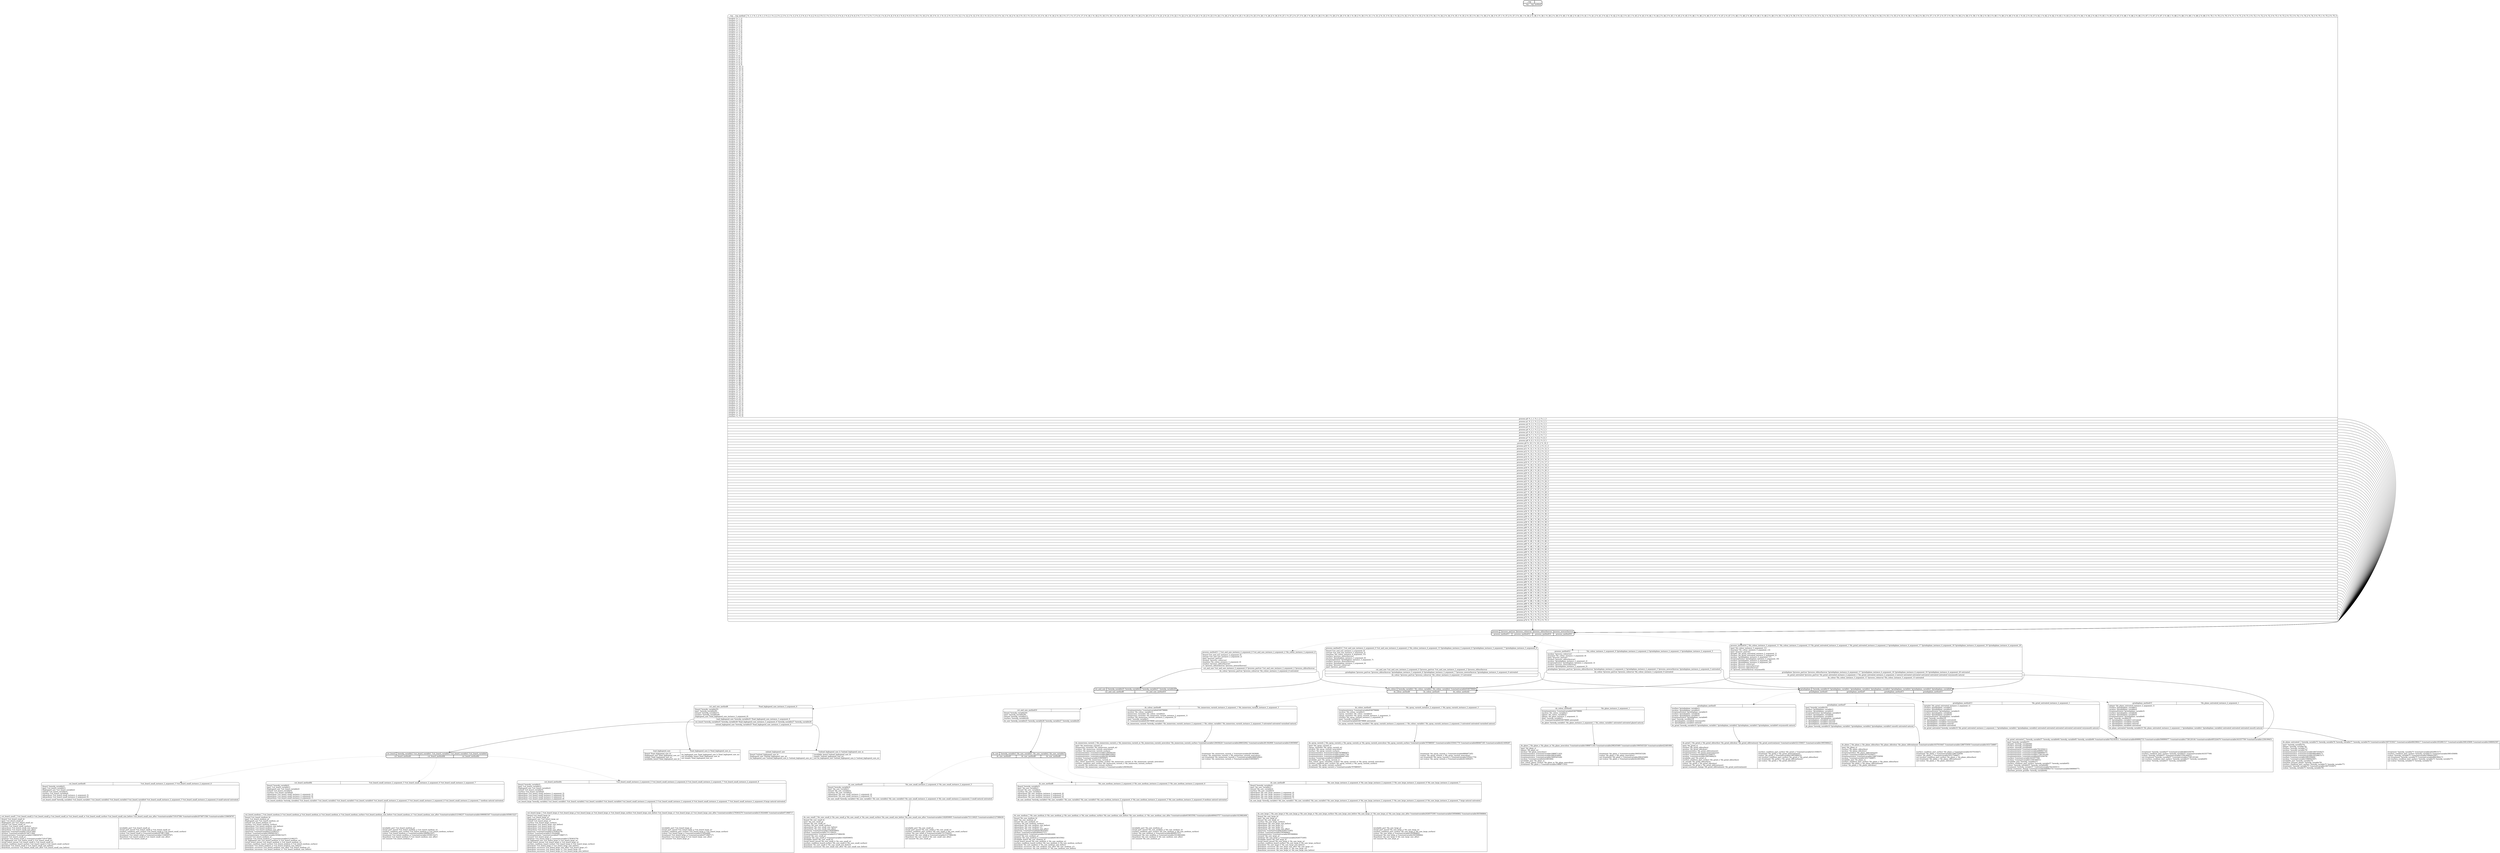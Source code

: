 // Generated by Hype
digraph "woodworking_legal_fewer_htn_groundings" {
  nodesep=1
  ranksep=1
  // Operators
  node [shape=record]
  "cut_board_large" [
    label="{{cut_board_large|?cut_board_large_b ?cut_board_large_p ?cut_board_large_m ?cut_board_large_w ?cut_board_large_surface ?cut_board_large_size_before ?cut_board_large_s1 ?cut_board_large_s2 ?cut_board_large_size_after ?constantvariable1278363279 ?constantvariable313024468 ?constantvariable971968717}|{(board ?cut_board_large_b)\l(part ?cut_board_large_p)\l(highspeed_saw ?cut_board_large_m)\l(awood ?cut_board_large_w)\l(surface ?cut_board_large_surface)\l(aboardsize ?cut_board_large_size_before)\l(aboardsize ?cut_board_large_s1)\l(aboardsize ?cut_board_large_s2)\l(aboardsize ?cut_board_large_size_after)\l(apartsize ?constantvariable1278363279)\l(acolour ?constantvariable313024468)\l(treatmentstatus ?constantvariable971968717)\l(unused ?cut_board_large_p)\l(goalsize ?cut_board_large_p ?constantvariable1278363279)\l(in_highspeed_saw ?cut_board_large_b ?cut_board_large_m)\l(wood_board_awood ?cut_board_large_b ?cut_board_large_w)\l(surface_condition_board_surface ?cut_board_large_b ?cut_board_large_surface)\l(boardsize ?cut_board_large_b ?cut_board_large_size_before)\l(boardsize_successor ?cut_board_large_size_after ?cut_board_large_s1)\l(boardsize_successor ?cut_board_large_s1 ?cut_board_large_s2)\l(boardsize_successor ?cut_board_large_s2 ?cut_board_large_size_before)\l|(available_part ?cut_board_large_p)\l(wood_part_awood ?cut_board_large_p ?cut_board_large_w)\l(surface_condition_part_surface ?cut_board_large_p ?cut_board_large_surface)\l(colour ?cut_board_large_p ?constantvariable313024468)\l(treatment ?cut_board_large_p ?constantvariable971968717)\l(boardsize ?cut_board_large_b ?cut_board_large_size_after)\lnot (unused ?cut_board_large_p)\l}}"
  ]
  "cut_board_medium" [
    label="{{cut_board_medium|?cut_board_medium_b ?cut_board_medium_p ?cut_board_medium_m ?cut_board_medium_w ?cut_board_medium_surface ?cut_board_medium_size_before ?cut_board_medium_s1 ?cut_board_medium_size_after ?constantvariable212106237 ?constantvariable1690083347 ?constantvariable1650815227}|{(board ?cut_board_medium_b)\l(part ?cut_board_medium_p)\l(highspeed_saw ?cut_board_medium_m)\l(awood ?cut_board_medium_w)\l(surface ?cut_board_medium_surface)\l(aboardsize ?cut_board_medium_size_before)\l(aboardsize ?cut_board_medium_s1)\l(aboardsize ?cut_board_medium_size_after)\l(apartsize ?constantvariable212106237)\l(acolour ?constantvariable1690083347)\l(treatmentstatus ?constantvariable1650815227)\l(unused ?cut_board_medium_p)\l(goalsize ?cut_board_medium_p ?constantvariable212106237)\l(in_highspeed_saw ?cut_board_medium_b ?cut_board_medium_m)\l(wood_board_awood ?cut_board_medium_b ?cut_board_medium_w)\l(surface_condition_board_surface ?cut_board_medium_b ?cut_board_medium_surface)\l(boardsize ?cut_board_medium_b ?cut_board_medium_size_before)\l(boardsize_successor ?cut_board_medium_size_after ?cut_board_medium_s1)\l(boardsize_successor ?cut_board_medium_s1 ?cut_board_medium_size_before)\l|(available_part ?cut_board_medium_p)\l(wood_part_awood ?cut_board_medium_p ?cut_board_medium_w)\l(surface_condition_part_surface ?cut_board_medium_p ?cut_board_medium_surface)\l(colour ?cut_board_medium_p ?constantvariable1690083347)\l(treatment ?cut_board_medium_p ?constantvariable1650815227)\l(boardsize ?cut_board_medium_b ?cut_board_medium_size_after)\lnot (unused ?cut_board_medium_p)\l}}"
  ]
  "cut_board_small" [
    label="{{cut_board_small|?cut_board_small_b ?cut_board_small_p ?cut_board_small_m ?cut_board_small_w ?cut_board_small_surface ?cut_board_small_size_before ?cut_board_small_size_after ?constantvariable719147384 ?constantvariable2074871584 ?constantvariable1336658767}|{(board ?cut_board_small_b)\l(part ?cut_board_small_p)\l(highspeed_saw ?cut_board_small_m)\l(awood ?cut_board_small_w)\l(surface ?cut_board_small_surface)\l(aboardsize ?cut_board_small_size_before)\l(aboardsize ?cut_board_small_size_after)\l(apartsize ?constantvariable719147384)\l(acolour ?constantvariable2074871584)\l(treatmentstatus ?constantvariable1336658767)\l(unused ?cut_board_small_p)\l(goalsize ?cut_board_small_p ?constantvariable719147384)\l(in_highspeed_saw ?cut_board_small_b ?cut_board_small_m)\l(wood_board_awood ?cut_board_small_b ?cut_board_small_w)\l(surface_condition_board_surface ?cut_board_small_b ?cut_board_small_surface)\l(boardsize ?cut_board_small_b ?cut_board_small_size_before)\l(boardsize_successor ?cut_board_small_size_after ?cut_board_small_size_before)\l|(available_part ?cut_board_small_p)\l(wood_part_awood ?cut_board_small_p ?cut_board_small_w)\l(surface_condition_part_surface ?cut_board_small_p ?cut_board_small_surface)\l(colour ?cut_board_small_p ?constantvariable2074871584)\l(treatment ?cut_board_small_p ?constantvariable1336658767)\l(boardsize ?cut_board_small_b ?cut_board_small_size_after)\lnot (unused ?cut_board_small_p)\l}}"
  ]
  "do_glaze" [
    label="{{do_glaze|?do_glaze_x ?do_glaze_m ?do_glaze_newcolour ?constantvariable1086871163 ?constantvariable298245469 ?constantvariable1900545328 ?constantvariable422481684}|{(part ?do_glaze_x)\l(glazer ?do_glaze_m)\l(acolour ?do_glaze_newcolour)\l(treatmentstatus ?constantvariable1086871163)\l(treatmentstatus ?constantvariable298245469)\l(treatmentstatus ?constantvariable1900545328)\l(acolour ?constantvariable422481684)\l(available_part ?do_glaze_x)\l(has_colour_glazer_acolour ?do_glaze_m ?do_glaze_newcolour)\l(treatment ?do_glaze_x ?constantvariable1086871163)\l|(treatment ?do_glaze_x ?constantvariable1900545328)\l(colour ?do_glaze_x ?do_glaze_newcolour)\lnot (treatment ?do_glaze_x ?constantvariable298245469)\lnot (colour ?do_glaze_x ?constantvariable422481684)\l}}"
  ]
  "do_grind" [
    label="{{do_grind|?do_grind_x ?do_grind_oldsurface ?do_grind_oldcolour ?do_grind_oldtreatment ?do_grind_newtreatment ?constantvariable521350637 ?constantvariable1995568423}|{(part ?do_grind_x)\l(surface ?do_grind_oldsurface)\l(acolour ?do_grind_oldcolour)\l(treatmentstatus ?do_grind_oldtreatment)\l(treatmentstatus ?do_grind_newtreatment)\l(surface ?constantvariable521350637)\l(acolour ?constantvariable1995568423)\l(available_part ?do_grind_x)\l(surface_condition_part_surface ?do_grind_x ?do_grind_oldsurface)\l(is_smooth ?do_grind_oldsurface)\l(colour ?do_grind_x ?do_grind_oldcolour)\l(treatment ?do_grind_x ?do_grind_oldtreatment)\l(grind_treatment_change ?do_grind_oldtreatment ?do_grind_newtreatment)\l|(surface_condition_part_surface ?do_grind_x ?constantvariable521350637)\l(treatment ?do_grind_x ?do_grind_newtreatment)\l(colour ?do_grind_x ?constantvariable1995568423)\lnot (surface_condition_part_surface ?do_grind_x ?do_grind_oldsurface)\lnot (treatment ?do_grind_x ?do_grind_oldtreatment)\lnot (colour ?do_grind_x ?do_grind_oldcolour)\l}}"
  ]
  "do_grind_untreated" [
    label="{{do_grind_untreated|?newobj_variable57 ?newobj_variable64 ?newobj_variable65 ?newobj_variable66 ?constantvariable702183411 ?constantvariable406992733 ?constantvariable506990077 ?constantvariable1738120144 ?constantvariable495324479 ?constantvariable343357709 ?constantvariable1258199451}|{(part ?newobj_variable57)\l(grinder ?newobj_variable64)\l(surface ?newobj_variable65)\l(acolour ?newobj_variable66)\l(treatmentstatus ?constantvariable702183411)\l(treatmentstatus ?constantvariable406992733)\l(treatmentstatus ?constantvariable506990077)\l(treatmentstatus ?constantvariable1738120144)\l(treatmentstatus ?constantvariable495324479)\l(surface ?constantvariable343357709)\l(acolour ?constantvariable1258199451)\l(available_part ?newobj_variable57)\l(surface_condition_part_surface ?newobj_variable57 ?newobj_variable65)\l(colour ?newobj_variable57 ?newobj_variable66)\l(treatment ?newobj_variable57 ?constantvariable702183411)\l(grind_treatment_change ?constantvariable406992733 ?constantvariable506990077)\l(machine_present_grinder ?newobj_variable64)\l|(treatment ?newobj_variable57 ?constantvariable495324479)\l(surface_condition_part_surface ?newobj_variable57 ?constantvariable343357709)\l(colour ?newobj_variable57 ?constantvariable1258199451)\lnot (treatment ?newobj_variable57 ?constantvariable1738120144)\lnot (surface_condition_part_surface ?newobj_variable57 ?newobj_variable65)\lnot (colour ?newobj_variable57 ?newobj_variable66)\l}}"
  ]
  "do_immersion_varnish" [
    label="{{do_immersion_varnish|?do_immersion_varnish_x ?do_immersion_varnish_m ?do_immersion_varnish_newcolour ?do_immersion_varnish_surface ?constantvariable129458220 ?constantvariable286632942 ?constantvariable281362908 ?constantvariable319059067}|{(part ?do_immersion_varnish_x)\l(immersion_varnisher ?do_immersion_varnish_m)\l(acolour ?do_immersion_varnish_newcolour)\l(surface ?do_immersion_varnish_surface)\l(treatmentstatus ?constantvariable129458220)\l(treatmentstatus ?constantvariable286632942)\l(treatmentstatus ?constantvariable281362908)\l(acolour ?constantvariable319059067)\l(available_part ?do_immersion_varnish_x)\l(has_colour_immersion_varnisher_acolour ?do_immersion_varnish_m ?do_immersion_varnish_newcolour)\l(surface_condition_part_surface ?do_immersion_varnish_x ?do_immersion_varnish_surface)\l(is_smooth ?do_immersion_varnish_surface)\l(treatment ?do_immersion_varnish_x ?constantvariable129458220)\l|(treatment ?do_immersion_varnish_x ?constantvariable281362908)\l(colour ?do_immersion_varnish_x ?do_immersion_varnish_newcolour)\lnot (treatment ?do_immersion_varnish_x ?constantvariable286632942)\lnot (colour ?do_immersion_varnish_x ?constantvariable319059067)\l}}"
  ]
  "do_plane" [
    label="{{do_plane|?do_plane_x ?do_plane_oldsurface ?do_plane_oldcolour ?do_plane_oldtreatment ?constantvariable1637010447 ?constantvariable1288755959 ?constantvariable1631726897}|{(part ?do_plane_x)\l(surface ?do_plane_oldsurface)\l(acolour ?do_plane_oldcolour)\l(treatmentstatus ?do_plane_oldtreatment)\l(surface ?constantvariable1637010447)\l(treatmentstatus ?constantvariable1288755959)\l(acolour ?constantvariable1631726897)\l(available_part ?do_plane_x)\l(surface_condition_part_surface ?do_plane_x ?do_plane_oldsurface)\l(treatment ?do_plane_x ?do_plane_oldtreatment)\l(colour ?do_plane_x ?do_plane_oldcolour)\l|(surface_condition_part_surface ?do_plane_x ?constantvariable1637010447)\l(treatment ?do_plane_x ?constantvariable1288755959)\l(colour ?do_plane_x ?constantvariable1631726897)\lnot (surface_condition_part_surface ?do_plane_x ?do_plane_oldsurface)\lnot (treatment ?do_plane_x ?do_plane_oldtreatment)\lnot (colour ?do_plane_x ?do_plane_oldcolour)\l}}"
  ]
  "do_plane_untreated" [
    label="{{do_plane_untreated|?newobj_variable75 ?newobj_variable76 ?newobj_variable77 ?newobj_variable79 ?constantvariable1607353027 ?constantvariable684396417 ?constantvariable1652981517 ?constantvariable308145609 ?constantvariable1068002587}|{(part ?newobj_variable75)\l(planer ?newobj_variable76)\l(surface ?newobj_variable77)\l(acolour ?newobj_variable79)\l(treatmentstatus ?constantvariable1607353027)\l(treatmentstatus ?constantvariable684396417)\l(treatmentstatus ?constantvariable1652981517)\l(surface ?constantvariable308145609)\l(acolour ?constantvariable1068002587)\l(available_part ?newobj_variable75)\l(machine_present_planer ?newobj_variable76)\l(surface_condition_part_surface ?newobj_variable75 ?newobj_variable77)\l(treatment ?newobj_variable75 ?constantvariable1607353027)\l(colour ?newobj_variable75 ?newobj_variable79)\l|(treatment ?newobj_variable75 ?constantvariable1652981517)\l(surface_condition_part_surface ?newobj_variable75 ?constantvariable308145609)\l(colour ?newobj_variable75 ?constantvariable1068002587)\lnot (treatment ?newobj_variable75 ?constantvariable684396417)\lnot (surface_condition_part_surface ?newobj_variable75 ?newobj_variable77)\lnot (colour ?newobj_variable75 ?newobj_variable79)\l}}"
  ]
  "do_saw_large" [
    label="{{do_saw_large|?do_saw_large_b ?do_saw_large_p ?do_saw_large_w ?do_saw_large_surface ?do_saw_large_size_before ?do_saw_large_s1 ?do_saw_large_s2 ?do_saw_large_size_after ?constantvariable2026575395 ?constantvariable539566862 ?constantvariable583566864}|{(board ?do_saw_large_b)\l(part ?do_saw_large_p)\l(awood ?do_saw_large_w)\l(surface ?do_saw_large_surface)\l(aboardsize ?do_saw_large_size_before)\l(aboardsize ?do_saw_large_s1)\l(aboardsize ?do_saw_large_s2)\l(aboardsize ?do_saw_large_size_after)\l(apartsize ?constantvariable2026575395)\l(acolour ?constantvariable539566862)\l(treatmentstatus ?constantvariable583566864)\l(unused ?do_saw_large_p)\l(goalsize ?do_saw_large_p ?constantvariable2026575395)\l(available_board ?do_saw_large_b)\l(wood_board_awood ?do_saw_large_b ?do_saw_large_w)\l(surface_condition_board_surface ?do_saw_large_b ?do_saw_large_surface)\l(boardsize ?do_saw_large_b ?do_saw_large_size_before)\l(boardsize_successor ?do_saw_large_size_after ?do_saw_large_s1)\l(boardsize_successor ?do_saw_large_s1 ?do_saw_large_s2)\l(boardsize_successor ?do_saw_large_s2 ?do_saw_large_size_before)\l|(available_part ?do_saw_large_p)\l(wood_part_awood ?do_saw_large_p ?do_saw_large_w)\l(surface_condition_part_surface ?do_saw_large_p ?do_saw_large_surface)\l(colour ?do_saw_large_p ?constantvariable539566862)\l(treatment ?do_saw_large_p ?constantvariable583566864)\l(boardsize ?do_saw_large_b ?do_saw_large_size_after)\lnot (unused ?do_saw_large_p)\l}}"
  ]
  "do_saw_medium" [
    label="{{do_saw_medium|?do_saw_medium_b ?do_saw_medium_p ?do_saw_medium_w ?do_saw_medium_surface ?do_saw_medium_size_before ?do_saw_medium_s1 ?do_saw_medium_size_after ?constantvariable633833592 ?constantvariable469443757 ?constantvariable1023882406}|{(board ?do_saw_medium_b)\l(part ?do_saw_medium_p)\l(awood ?do_saw_medium_w)\l(surface ?do_saw_medium_surface)\l(aboardsize ?do_saw_medium_size_before)\l(aboardsize ?do_saw_medium_s1)\l(aboardsize ?do_saw_medium_size_after)\l(apartsize ?constantvariable633833592)\l(acolour ?constantvariable469443757)\l(treatmentstatus ?constantvariable1023882406)\l(unused ?do_saw_medium_p)\l(goalsize ?do_saw_medium_p ?constantvariable633833592)\l(available_board ?do_saw_medium_b)\l(wood_board_awood ?do_saw_medium_b ?do_saw_medium_w)\l(surface_condition_board_surface ?do_saw_medium_b ?do_saw_medium_surface)\l(boardsize ?do_saw_medium_b ?do_saw_medium_size_before)\l(boardsize_successor ?do_saw_medium_size_after ?do_saw_medium_s1)\l(boardsize_successor ?do_saw_medium_s1 ?do_saw_medium_size_before)\l|(available_part ?do_saw_medium_p)\l(wood_part_awood ?do_saw_medium_p ?do_saw_medium_w)\l(surface_condition_part_surface ?do_saw_medium_p ?do_saw_medium_surface)\l(colour ?do_saw_medium_p ?constantvariable469443757)\l(treatment ?do_saw_medium_p ?constantvariable1023882406)\l(boardsize ?do_saw_medium_b ?do_saw_medium_size_after)\lnot (unused ?do_saw_medium_p)\l}}"
  ]
  "do_saw_small" [
    label="{{do_saw_small|?do_saw_small_b ?do_saw_small_p ?do_saw_small_w ?do_saw_small_surface ?do_saw_small_size_before ?do_saw_small_size_after ?constantvariable1182850905 ?constantvariable731116025 ?constantvariable2127388439}|{(board ?do_saw_small_b)\l(part ?do_saw_small_p)\l(awood ?do_saw_small_w)\l(surface ?do_saw_small_surface)\l(aboardsize ?do_saw_small_size_before)\l(aboardsize ?do_saw_small_size_after)\l(apartsize ?constantvariable1182850905)\l(acolour ?constantvariable731116025)\l(treatmentstatus ?constantvariable2127388439)\l(unused ?do_saw_small_p)\l(goalsize ?do_saw_small_p ?constantvariable1182850905)\l(available_board ?do_saw_small_b)\l(wood_board_awood ?do_saw_small_b ?do_saw_small_w)\l(surface_condition_board_surface ?do_saw_small_b ?do_saw_small_surface)\l(boardsize ?do_saw_small_b ?do_saw_small_size_before)\l(boardsize_successor ?do_saw_small_size_after ?do_saw_small_size_before)\l|(available_part ?do_saw_small_p)\l(wood_part_awood ?do_saw_small_p ?do_saw_small_w)\l(surface_condition_part_surface ?do_saw_small_p ?do_saw_small_surface)\l(colour ?do_saw_small_p ?constantvariable731116025)\l(treatment ?do_saw_small_p ?constantvariable2127388439)\l(boardsize ?do_saw_small_b ?do_saw_small_size_after)\lnot (unused ?do_saw_small_p)\l}}"
  ]
  "do_spray_varnish" [
    label="{{do_spray_varnish|?do_spray_varnish_x ?do_spray_varnish_m ?do_spray_varnish_newcolour ?do_spray_varnish_surface ?constantvariable797888567 ?constantvariable335041779 ?constantvariable688467185 ?constantvariable421409287}|{(part ?do_spray_varnish_x)\l(spray_varnisher ?do_spray_varnish_m)\l(acolour ?do_spray_varnish_newcolour)\l(surface ?do_spray_varnish_surface)\l(treatmentstatus ?constantvariable797888567)\l(treatmentstatus ?constantvariable335041779)\l(treatmentstatus ?constantvariable688467185)\l(acolour ?constantvariable421409287)\l(available_part ?do_spray_varnish_x)\l(has_colour_spray_varnisher_acolour ?do_spray_varnish_m ?do_spray_varnish_newcolour)\l(surface_condition_part_surface ?do_spray_varnish_x ?do_spray_varnish_surface)\l(is_smooth ?do_spray_varnish_surface)\l(treatment ?do_spray_varnish_x ?constantvariable797888567)\l|(treatment ?do_spray_varnish_x ?constantvariable688467185)\l(colour ?do_spray_varnish_x ?do_spray_varnish_newcolour)\lnot (treatment ?do_spray_varnish_x ?constantvariable335041779)\lnot (colour ?do_spray_varnish_x ?constantvariable421409287)\l}}"
  ]
  "load_highspeed_saw" [
    label="{{load_highspeed_saw|?load_highspeed_saw_b ?load_highspeed_saw_m}|{(board ?load_highspeed_saw_b)\l(highspeed_saw ?load_highspeed_saw_m)\l(empty ?load_highspeed_saw_m)\l(available_board ?load_highspeed_saw_b)\l|(in_highspeed_saw ?load_highspeed_saw_b ?load_highspeed_saw_m)\lnot (available_board ?load_highspeed_saw_b)\lnot (empty ?load_highspeed_saw_m)\l}}"
  ]
  "unload_highspeed_saw" [
    label="{{unload_highspeed_saw|?unload_highspeed_saw_b ?unload_highspeed_saw_m}|{(board ?unload_highspeed_saw_b)\l(highspeed_saw ?unload_highspeed_saw_m)\l(in_highspeed_saw ?unload_highspeed_saw_b ?unload_highspeed_saw_m)\l|(available_board ?unload_highspeed_saw_b)\l(empty ?unload_highspeed_saw_m)\lnot (in_highspeed_saw ?unload_highspeed_saw_b ?unload_highspeed_saw_m)\l}}"
  ]
  // Methods
  node [shape=Mrecord]
  "cut_and_saw" [
    style=bold
    label="{{cut_and_saw|?newobj_variable25 ?newobj_variable26 ?newobj_variable27 ?newobj_variable28}|{<n0>cut_and_saw_method6|<n1>cut_and_saw_method10}}"
  ]
  "label_cut_and_saw_method6" [
    label="{{cut_and_saw_method6|?load_highspeed_saw_instance_3_argument_6}|(board ?newobj_variable25)\l(part ?newobj_variable26)\l(awood ?newobj_variable27)\l(surface ?newobj_variable28)\l(highspeed_saw ?load_highspeed_saw_instance_3_argument_6)\l|<n0>load_highspeed_saw ?newobj_variable25 ?load_highspeed_saw_instance_3_argument_6|<n1>cut_board ?newobj_variable25 ?newobj_variable26 ?load_highspeed_saw_instance_3_argument_6 ?newobj_variable27 ?newobj_variable28|<n2>unload_highspeed_saw ?newobj_variable25 ?load_highspeed_saw_instance_3_argument_6}"
  ]
  "cut_and_saw":n0 -> "label_cut_and_saw_method6" [style=dotted]
  "label_cut_and_saw_method6":n0 -> "load_highspeed_saw"
  "label_cut_and_saw_method6":n1 -> "cut_board"
  "label_cut_and_saw_method6":n2 -> "unload_highspeed_saw"
  "label_cut_and_saw_method10" [
    label="{{cut_and_saw_method10|}|(board ?newobj_variable25)\l(part ?newobj_variable26)\l(awood ?newobj_variable27)\l(surface ?newobj_variable28)\l|<n0>do_saw ?newobj_variable25 ?newobj_variable26 ?newobj_variable27 ?newobj_variable28}"
  ]
  "cut_and_saw":n1 -> "label_cut_and_saw_method10" [style=dotted]
  "label_cut_and_saw_method10":n0 -> "do_saw"
  "cut_board" [
    style=bold
    label="{{cut_board|?newobj_variable2 ?cut_board_variable1 ?cut_board_variable2 ?cut_board_variable3 ?cut_board_variable4}|{<n0>cut_board_method4|<n1>cut_board_method4b|<n2>cut_board_method4c}}"
  ]
  "label_cut_board_method4" [
    label="{{cut_board_method4|?cut_board_small_instance_2_argument_5 ?cut_board_small_instance_2_argument_6}|(board ?newobj_variable2)\l(part ?cut_board_variable1)\l(highspeed_saw ?cut_board_variable2)\l(awood ?cut_board_variable3)\l(surface ?cut_board_variable4)\l(aboardsize ?cut_board_small_instance_2_argument_5)\l(aboardsize ?cut_board_small_instance_2_argument_6)\l|<n0>cut_board_small ?newobj_variable2 ?cut_board_variable1 ?cut_board_variable2 ?cut_board_variable3 ?cut_board_variable4 ?cut_board_small_instance_2_argument_5 ?cut_board_small_instance_2_argument_6 small natural untreated}"
  ]
  "cut_board":n0 -> "label_cut_board_method4" [style=dotted]
  "label_cut_board_method4":n0 -> "cut_board_small"
  "label_cut_board_method4b" [
    label="{{cut_board_method4b|?cut_board_small_instance_2_argument_5 ?cut_board_small_instance_2_argument_6 ?cut_board_small_instance_2_argument_7}|(board ?newobj_variable2)\l(part ?cut_board_variable1)\l(highspeed_saw ?cut_board_variable2)\l(awood ?cut_board_variable3)\l(surface ?cut_board_variable4)\l(aboardsize ?cut_board_small_instance_2_argument_5)\l(aboardsize ?cut_board_small_instance_2_argument_6)\l(aboardsize ?cut_board_small_instance_2_argument_7)\l|<n0>cut_board_medium ?newobj_variable2 ?cut_board_variable1 ?cut_board_variable2 ?cut_board_variable3 ?cut_board_variable4 ?cut_board_small_instance_2_argument_5 ?cut_board_small_instance_2_argument_6 ?cut_board_small_instance_2_argument_7 medium natural untreated}"
  ]
  "cut_board":n1 -> "label_cut_board_method4b" [style=dotted]
  "label_cut_board_method4b":n0 -> "cut_board_medium"
  "label_cut_board_method4c" [
    label="{{cut_board_method4c|?cut_board_small_instance_2_argument_5 ?cut_board_small_instance_2_argument_6 ?cut_board_small_instance_2_argument_7 ?cut_board_small_instance_2_argument_8}|(board ?newobj_variable2)\l(part ?cut_board_variable1)\l(highspeed_saw ?cut_board_variable2)\l(awood ?cut_board_variable3)\l(surface ?cut_board_variable4)\l(aboardsize ?cut_board_small_instance_2_argument_5)\l(aboardsize ?cut_board_small_instance_2_argument_6)\l(aboardsize ?cut_board_small_instance_2_argument_7)\l(aboardsize ?cut_board_small_instance_2_argument_8)\l|<n0>cut_board_large ?newobj_variable2 ?cut_board_variable1 ?cut_board_variable2 ?cut_board_variable3 ?cut_board_variable4 ?cut_board_small_instance_2_argument_5 ?cut_board_small_instance_2_argument_6 ?cut_board_small_instance_2_argument_7 ?cut_board_small_instance_2_argument_8 large natural untreated}"
  ]
  "cut_board":n2 -> "label_cut_board_method4c" [style=dotted]
  "label_cut_board_method4c":n0 -> "cut_board_large"
  "do_colour" [
    style=bold
    label="{{do_colour|?newobj_variable1 ?do_colour_variable1 ?do_colour_variable2 ?constantvariable634079668}|{<n0>do_colour_method0|<n1>do_colour_method1|<n2>do_colour_method2}}"
  ]
  "label_do_colour_method0" [
    label="{{do_colour_method0|?do_immersion_varnish_instance_2_argument_1 ?do_immersion_varnish_instance_2_argument_3}|(treatmentstatus ?constantvariable634079668)\l(acolour ?do_colour_variable1)\l(immersion_varnisher ?do_colour_variable2)\l(immersion_varnisher ?do_immersion_varnish_instance_2_argument_1)\l(surface ?do_immersion_varnish_instance_2_argument_3)\l(part ?newobj_variable1)\l(= ?constantvariable634079668 untreated)\l|<n0>do_immersion_varnish ?newobj_variable1 ?do_immersion_varnish_instance_2_argument_1 ?do_colour_variable1 ?do_immersion_varnish_instance_2_argument_3 untreated untreated varnished natural}"
  ]
  "do_colour":n0 -> "label_do_colour_method0" [style=dotted]
  "label_do_colour_method0":n0 -> "do_immersion_varnish"
  "label_do_colour_method1" [
    label="{{do_colour_method1|?do_spray_varnish_instance_2_argument_1 ?do_spray_varnish_instance_2_argument_3}|(treatmentstatus ?constantvariable634079668)\l(acolour ?do_colour_variable1)\l(spray_varnisher ?do_colour_variable2)\l(spray_varnisher ?do_spray_varnish_instance_2_argument_1)\l(surface ?do_spray_varnish_instance_2_argument_3)\l(part ?newobj_variable1)\l(= ?constantvariable634079668 untreated)\l|<n0>do_spray_varnish ?newobj_variable1 ?do_spray_varnish_instance_2_argument_1 ?do_colour_variable1 ?do_spray_varnish_instance_2_argument_3 untreated untreated varnished natural}"
  ]
  "do_colour":n1 -> "label_do_colour_method1" [style=dotted]
  "label_do_colour_method1":n0 -> "do_spray_varnish"
  "label_do_colour_method2" [
    label="{{do_colour_method2|?do_glaze_instance_2_argument_1}|(treatmentstatus ?constantvariable634079668)\l(acolour ?do_colour_variable1)\l(glazer ?do_colour_variable2)\l(glazer ?do_glaze_instance_2_argument_1)\l(part ?newobj_variable1)\l(= ?constantvariable634079668 untreated)\l|<n0>do_glaze ?newobj_variable1 ?do_glaze_instance_2_argument_1 ?do_colour_variable1 untreated untreated glazed natural}"
  ]
  "do_colour":n2 -> "label_do_colour_method2" [style=dotted]
  "label_do_colour_method2":n0 -> "do_glaze"
  "do_saw" [
    style=bold
    label="{{do_saw|?newobj_variable3 ?do_saw_variable1 ?do_saw_variable2 ?do_saw_variable3}|{<n0>do_saw_method5|<n1>do_saw_method8|<n2>do_saw_method9}}"
  ]
  "label_do_saw_method5" [
    label="{{do_saw_method5|?do_saw_small_instance_2_argument_4 ?do_saw_small_instance_2_argument_5}|(board ?newobj_variable3)\l(part ?do_saw_variable1)\l(awood ?do_saw_variable2)\l(surface ?do_saw_variable3)\l(aboardsize ?do_saw_small_instance_2_argument_4)\l(aboardsize ?do_saw_small_instance_2_argument_5)\l|<n0>do_saw_small ?newobj_variable3 ?do_saw_variable1 ?do_saw_variable2 ?do_saw_variable3 ?do_saw_small_instance_2_argument_4 ?do_saw_small_instance_2_argument_5 small natural untreated}"
  ]
  "do_saw":n0 -> "label_do_saw_method5" [style=dotted]
  "label_do_saw_method5":n0 -> "do_saw_small"
  "label_do_saw_method8" [
    label="{{do_saw_method8|?do_saw_medium_instance_2_argument_4 ?do_saw_medium_instance_2_argument_5 ?do_saw_medium_instance_2_argument_6}|(board ?newobj_variable3)\l(part ?do_saw_variable1)\l(awood ?do_saw_variable2)\l(surface ?do_saw_variable3)\l(aboardsize ?do_saw_medium_instance_2_argument_4)\l(aboardsize ?do_saw_medium_instance_2_argument_5)\l(aboardsize ?do_saw_medium_instance_2_argument_6)\l|<n0>do_saw_medium ?newobj_variable3 ?do_saw_variable1 ?do_saw_variable2 ?do_saw_variable3 ?do_saw_medium_instance_2_argument_4 ?do_saw_medium_instance_2_argument_5 ?do_saw_medium_instance_2_argument_6 medium natural untreated}"
  ]
  "do_saw":n1 -> "label_do_saw_method8" [style=dotted]
  "label_do_saw_method8":n0 -> "do_saw_medium"
  "label_do_saw_method9" [
    label="{{do_saw_method9|?do_saw_large_instance_2_argument_4 ?do_saw_large_instance_2_argument_5 ?do_saw_large_instance_2_argument_6 ?do_saw_large_instance_2_argument_7}|(board ?newobj_variable3)\l(part ?do_saw_variable1)\l(awood ?do_saw_variable2)\l(surface ?do_saw_variable3)\l(aboardsize ?do_saw_large_instance_2_argument_4)\l(aboardsize ?do_saw_large_instance_2_argument_5)\l(aboardsize ?do_saw_large_instance_2_argument_6)\l(aboardsize ?do_saw_large_instance_2_argument_7)\l|<n0>do_saw_large ?newobj_variable3 ?do_saw_variable1 ?do_saw_variable2 ?do_saw_variable3 ?do_saw_large_instance_2_argument_4 ?do_saw_large_instance_2_argument_5 ?do_saw_large_instance_2_argument_6 ?do_saw_large_instance_2_argument_7 large natural untreated}"
  ]
  "do_saw":n2 -> "label_do_saw_method9" [style=dotted]
  "label_do_saw_method9":n0 -> "do_saw_large"
  "grindnplane" [
    style=bold
    label="{{grindnplane|?newobj_variable10 ?grindnplane_variable1 ?grindnplane_variable2 ?grindnplane_variable3 ?grindnplane_variable4 ?grindnplane_variable5 ?grindnplane_variable6}|{<n0>grindnplane_method3|<n1>grindnplane_method7|<n2>grindnplane_method13|<n3>grindnplane_method15}}"
  ]
  "label_grindnplane_method3" [
    label="{{grindnplane_method3|}|(surface ?grindnplane_variable1)\l(acolour ?grindnplane_variable2)\l(treatmentstatus ?grindnplane_variable3)\l(surface ?grindnplane_variable4)\l(acolour ?grindnplane_variable5)\l(treatmentstatus ?grindnplane_variable6)\l(part ?newobj_variable10)\l(= ?grindnplane_variable4 verysmooth)\l(= ?grindnplane_variable5 natural)\l|<n0>do_grind ?newobj_variable10 ?grindnplane_variable1 ?grindnplane_variable2 ?grindnplane_variable3 ?grindnplane_variable6 verysmooth natural}"
  ]
  "grindnplane":n0 -> "label_grindnplane_method3" [style=dotted]
  "label_grindnplane_method3":n0 -> "do_grind"
  "label_grindnplane_method7" [
    label="{{grindnplane_method7|}|(part ?newobj_variable10)\l(surface ?grindnplane_variable1)\l(acolour ?grindnplane_variable2)\l(treatmentstatus ?grindnplane_variable3)\l(surface ?grindnplane_variable4)\l(acolour ?grindnplane_variable5)\l(treatmentstatus ?grindnplane_variable6)\l(= ?grindnplane_variable4 smooth)\l(= ?grindnplane_variable5 natural)\l(= ?grindnplane_variable6 untreated)\l|<n0>do_plane ?newobj_variable10 ?grindnplane_variable1 ?grindnplane_variable2 ?grindnplane_variable3 smooth untreated natural}"
  ]
  "grindnplane":n1 -> "label_grindnplane_method7" [style=dotted]
  "label_grindnplane_method7":n0 -> "do_plane"
  "label_grindnplane_method13" [
    label="{{grindnplane_method13|?do_grind_untreated_instance_2_argument_1}|(grinder ?do_grind_untreated_instance_2_argument_1)\l(surface ?grindnplane_variable1)\l(acolour ?grindnplane_variable2)\l(treatmentstatus ?grindnplane_variable3)\l(surface ?grindnplane_variable4)\l(acolour ?grindnplane_variable5)\l(treatmentstatus ?grindnplane_variable6)\l(part ?newobj_variable10)\l(= ?grindnplane_variable3 untreated)\l(= ?grindnplane_variable4 verysmooth)\l(= ?grindnplane_variable5 natural)\l(= ?grindnplane_variable6 untreated)\l|<n0>do_grind_untreated ?newobj_variable10 ?do_grind_untreated_instance_2_argument_1 ?grindnplane_variable1 ?grindnplane_variable2 untreated untreated untreated untreated untreated verysmooth natural}"
  ]
  "grindnplane":n2 -> "label_grindnplane_method13" [style=dotted]
  "label_grindnplane_method13":n0 -> "do_grind_untreated"
  "label_grindnplane_method15" [
    label="{{grindnplane_method15|?do_plane_untreated_instance_2_argument_1}|(planer ?do_plane_untreated_instance_2_argument_1)\l(surface ?grindnplane_variable1)\l(acolour ?grindnplane_variable2)\l(treatmentstatus ?grindnplane_variable3)\l(surface ?grindnplane_variable4)\l(acolour ?grindnplane_variable5)\l(treatmentstatus ?grindnplane_variable6)\l(part ?newobj_variable10)\l(= ?grindnplane_variable3 untreated)\l(= ?grindnplane_variable4 smooth)\l(= ?grindnplane_variable5 natural)\l(= ?grindnplane_variable6 untreated)\l|<n0>do_plane_untreated ?newobj_variable10 ?do_plane_untreated_instance_2_argument_1 ?grindnplane_variable1 ?grindnplane_variable2 untreated untreated untreated smooth natural}"
  ]
  "grindnplane":n3 -> "label_grindnplane_method15" [style=dotted]
  "label_grindnplane_method15":n0 -> "do_plane_untreated"
  "process" [
    style=bold
    label="{{process|?process_partvar ?process_colourvar ?process_oldsurfacevar ?process_newsurfacevar}|{<n0>process_method11|<n1>process_method12|<n2>process_method14|<n3>process_method16}}"
  ]
  "label_process_method11" [
    label="{{process_method11|?cut_and_saw_instance_2_argument_0 ?cut_and_saw_instance_2_argument_2 ?do_colour_instance_3_argument_6}|(board ?cut_and_saw_instance_2_argument_0)\l(awood ?cut_and_saw_instance_2_argument_2)\l(part ?process_partvar)\l(acolour ?process_colourvar)\l(machine ?do_colour_instance_3_argument_6)\l(surface ?process_oldsurfacevar)\l(= ?process_oldsurfacevar ?process_newsurfacevar)\l|<n0>cut_and_saw ?cut_and_saw_instance_2_argument_0 ?process_partvar ?cut_and_saw_instance_2_argument_2 ?process_oldsurfacevar|<n1>do_colour ?process_partvar ?process_colourvar ?do_colour_instance_3_argument_6 untreated}"
  ]
  "process":n0 -> "label_process_method11" [style=dotted]
  "label_process_method11":n0 -> "cut_and_saw"
  "label_process_method11":n1 -> "do_colour"
  "label_process_method12" [
    label="{{process_method12|?do_colour_instance_3_argument_9 ?grindnplane_instance_2_argument_2 ?grindnplane_instance_2_argument_3 ?grindnplane_instance_2_argument_5}|(acolour ?process_colourvar)\l(machine ?do_colour_instance_3_argument_9)\l(part ?process_partvar)\l(surface ?process_oldsurfacevar)\l(acolour ?grindnplane_instance_2_argument_2)\l(treatmentstatus ?grindnplane_instance_2_argument_3)\l(surface ?process_newsurfacevar)\l(acolour ?grindnplane_instance_2_argument_5)\l|<n0>grindnplane ?process_partvar ?process_oldsurfacevar ?grindnplane_instance_2_argument_2 ?grindnplane_instance_2_argument_3 ?process_newsurfacevar ?grindnplane_instance_2_argument_5 untreated|<n1>do_colour ?process_partvar ?process_colourvar ?do_colour_instance_3_argument_9 untreated}"
  ]
  "process":n1 -> "label_process_method12" [style=dotted]
  "label_process_method12":n0 -> "grindnplane"
  "label_process_method12":n1 -> "do_colour"
  "label_process_method14" [
    label="{{process_method14|?cut_and_saw_instance_2_argument_0 ?cut_and_saw_instance_2_argument_2 ?do_colour_instance_4_argument_13 ?grindnplane_instance_3_argument_6 ?grindnplane_instance_3_argument_7 ?grindnplane_instance_3_argument_9}|(board ?cut_and_saw_instance_2_argument_0)\l(awood ?cut_and_saw_instance_2_argument_2)\l(machine ?do_colour_instance_4_argument_13)\l(surface ?process_oldsurfacevar)\l(acolour ?grindnplane_instance_3_argument_6)\l(treatmentstatus ?grindnplane_instance_3_argument_7)\l(surface ?process_newsurfacevar)\l(acolour ?grindnplane_instance_3_argument_9)\l(acolour ?process_colourvar)\l(part ?process_partvar)\l|<n0>cut_and_saw ?cut_and_saw_instance_2_argument_0 ?process_partvar ?cut_and_saw_instance_2_argument_2 ?process_oldsurfacevar|<n1>grindnplane ?process_partvar ?process_oldsurfacevar ?grindnplane_instance_3_argument_6 ?grindnplane_instance_3_argument_7 ?process_newsurfacevar ?grindnplane_instance_3_argument_9 untreated|<n2>do_colour ?process_partvar ?process_colourvar ?do_colour_instance_4_argument_13 untreated}"
  ]
  "process":n2 -> "label_process_method14" [style=dotted]
  "label_process_method14":n0 -> "cut_and_saw"
  "label_process_method14":n1 -> "grindnplane"
  "label_process_method14":n2 -> "do_colour"
  "label_process_method16" [
    label="{{process_method16|?do_colour_instance_3_argument_11 ?do_colour_instance_3_argument_13 ?do_grind_untreated_instance_2_argument_1 ?do_grind_untreated_instance_2_argument_2 ?grindnplane_instance_4_argument_17 ?grindnplane_instance_4_argument_18 ?grindnplane_instance_4_argument_19 ?grindnplane_instance_4_argument_20}|(part ?do_colour_instance_3_argument_11)\l(machine ?do_colour_instance_3_argument_13)\l(part ?process_partvar)\l(grinder ?do_grind_untreated_instance_2_argument_1)\l(surface ?do_grind_untreated_instance_2_argument_2)\l(acolour ?grindnplane_instance_4_argument_17)\l(treatmentstatus ?grindnplane_instance_4_argument_18)\l(surface ?grindnplane_instance_4_argument_19)\l(acolour ?grindnplane_instance_4_argument_20)\l(acolour ?process_colourvar)\l(surface ?process_newsurfacevar)\l(surface ?process_oldsurfacevar)\l(= ?process_newsurfacevar verysmooth)\l|<n0>grindnplane ?process_partvar ?process_oldsurfacevar ?grindnplane_instance_4_argument_17 ?grindnplane_instance_4_argument_18 ?grindnplane_instance_4_argument_19 ?grindnplane_instance_4_argument_20 untreated|<n1>do_grind_untreated ?process_partvar ?do_grind_untreated_instance_2_argument_1 ?do_grind_untreated_instance_2_argument_2 natural untreated untreated untreated untreated untreated verysmooth natural|<n2>do_colour ?do_colour_instance_3_argument_11 ?process_colourvar ?do_colour_instance_3_argument_13 untreated}"
  ]
  "process":n3 -> "label_process_method16" [style=dotted]
  "label_process_method16":n0 -> "grindnplane"
  "label_process_method16":n1 -> "do_grind_untreated"
  "label_process_method16":n2 -> "do_colour"
  "__top" [
    style=bold
    label="{{__top|}|{<n0>__top___top_method}}"
  ]
  "label___top___top_method" [
    label="{{__top___top_method|?v_1_1 ?v_1_2 ?v_1_3 ?v_2_1 ?v_2_2 ?v_2_3 ?v_3_1 ?v_3_2 ?v_3_3 ?v_4_1 ?v_4_2 ?v_4_3 ?v_5_1 ?v_5_2 ?v_5_3 ?v_6_1 ?v_6_2 ?v_6_3 ?v_7_1 ?v_7_2 ?v_7_3 ?v_8_1 ?v_8_2 ?v_8_3 ?v_9_1 ?v_9_2 ?v_9_3 ?v_10_1 ?v_10_2 ?v_10_3 ?v_11_1 ?v_11_2 ?v_11_3 ?v_12_1 ?v_12_2 ?v_12_3 ?v_13_1 ?v_13_2 ?v_13_3 ?v_14_1 ?v_14_2 ?v_14_3 ?v_15_1 ?v_15_2 ?v_15_3 ?v_16_1 ?v_16_2 ?v_16_3 ?v_17_1 ?v_17_2 ?v_17_3 ?v_18_1 ?v_18_2 ?v_18_3 ?v_19_1 ?v_19_2 ?v_19_3 ?v_20_1 ?v_20_2 ?v_20_3 ?v_21_1 ?v_21_2 ?v_21_3 ?v_22_1 ?v_22_2 ?v_22_3 ?v_23_1 ?v_23_2 ?v_23_3 ?v_24_1 ?v_24_2 ?v_24_3 ?v_25_1 ?v_25_2 ?v_25_3 ?v_26_1 ?v_26_2 ?v_26_3 ?v_27_1 ?v_27_2 ?v_27_3 ?v_28_1 ?v_28_2 ?v_28_3 ?v_29_1 ?v_29_2 ?v_29_3 ?v_30_1 ?v_30_2 ?v_30_3 ?v_31_1 ?v_31_2 ?v_31_3 ?v_32_1 ?v_32_2 ?v_32_3 ?v_33_1 ?v_33_2 ?v_33_3 ?v_34_1 ?v_34_2 ?v_34_3 ?v_35_1 ?v_35_2 ?v_35_3 ?v_36_1 ?v_36_2 ?v_36_3 ?v_37_1 ?v_37_2 ?v_37_3 ?v_38_1 ?v_38_2 ?v_38_3 ?v_39_1 ?v_39_2 ?v_39_3 ?v_40_1 ?v_40_2 ?v_40_3 ?v_41_1 ?v_41_2 ?v_41_3 ?v_42_1 ?v_42_2 ?v_42_3 ?v_43_1 ?v_43_2 ?v_43_3 ?v_44_1 ?v_44_2 ?v_44_3 ?v_45_1 ?v_45_2 ?v_45_3 ?v_46_1 ?v_46_2 ?v_46_3 ?v_47_1 ?v_47_2 ?v_47_3 ?v_48_1 ?v_48_2 ?v_48_3 ?v_49_1 ?v_49_2 ?v_49_3 ?v_50_1 ?v_50_2 ?v_50_3 ?v_51_1 ?v_51_2 ?v_51_3 ?v_52_1 ?v_52_2 ?v_52_3 ?v_53_1 ?v_53_2 ?v_53_3 ?v_54_1 ?v_54_2 ?v_54_3 ?v_55_1 ?v_55_2 ?v_55_3 ?v_56_1 ?v_56_2 ?v_56_3 ?v_57_1 ?v_57_2 ?v_57_3 ?v_58_1 ?v_58_2 ?v_58_3 ?v_59_1 ?v_59_2 ?v_59_3 ?v_60_1 ?v_60_2 ?v_60_3 ?v_61_1 ?v_61_2 ?v_61_3 ?v_62_1 ?v_62_2 ?v_62_3 ?v_63_1 ?v_63_2 ?v_63_3 ?v_64_1 ?v_64_2 ?v_64_3 ?v_65_1 ?v_65_2 ?v_65_3 ?v_66_1 ?v_66_2 ?v_66_3 ?v_67_1 ?v_67_2 ?v_67_3 ?v_68_1 ?v_68_2 ?v_68_3 ?v_69_1 ?v_69_2 ?v_69_3 ?v_70_1 ?v_70_2 ?v_70_3 ?v_71_1 ?v_71_2 ?v_71_3 ?v_72_1 ?v_72_2 ?v_72_3 ?v_73_1 ?v_73_2 ?v_73_3 ?v_74_1 ?v_74_2 ?v_74_3 ?v_75_1 ?v_75_2 ?v_75_3}|(acolour ?v_1_1)\l(surface ?v_1_2)\l(surface ?v_1_3)\l(acolour ?v_2_1)\l(surface ?v_2_2)\l(surface ?v_2_3)\l(acolour ?v_3_1)\l(surface ?v_3_2)\l(surface ?v_3_3)\l(acolour ?v_4_1)\l(surface ?v_4_2)\l(surface ?v_4_3)\l(acolour ?v_5_1)\l(surface ?v_5_2)\l(surface ?v_5_3)\l(acolour ?v_6_1)\l(surface ?v_6_2)\l(surface ?v_6_3)\l(acolour ?v_7_1)\l(surface ?v_7_2)\l(surface ?v_7_3)\l(acolour ?v_8_1)\l(surface ?v_8_2)\l(surface ?v_8_3)\l(acolour ?v_9_1)\l(surface ?v_9_2)\l(surface ?v_9_3)\l(acolour ?v_10_1)\l(surface ?v_10_2)\l(surface ?v_10_3)\l(acolour ?v_11_1)\l(surface ?v_11_2)\l(surface ?v_11_3)\l(acolour ?v_12_1)\l(surface ?v_12_2)\l(surface ?v_12_3)\l(acolour ?v_13_1)\l(surface ?v_13_2)\l(surface ?v_13_3)\l(acolour ?v_14_1)\l(surface ?v_14_2)\l(surface ?v_14_3)\l(acolour ?v_15_1)\l(surface ?v_15_2)\l(surface ?v_15_3)\l(acolour ?v_16_1)\l(surface ?v_16_2)\l(surface ?v_16_3)\l(acolour ?v_17_1)\l(surface ?v_17_2)\l(surface ?v_17_3)\l(acolour ?v_18_1)\l(surface ?v_18_2)\l(surface ?v_18_3)\l(acolour ?v_19_1)\l(surface ?v_19_2)\l(surface ?v_19_3)\l(acolour ?v_20_1)\l(surface ?v_20_2)\l(surface ?v_20_3)\l(acolour ?v_21_1)\l(surface ?v_21_2)\l(surface ?v_21_3)\l(acolour ?v_22_1)\l(surface ?v_22_2)\l(surface ?v_22_3)\l(acolour ?v_23_1)\l(surface ?v_23_2)\l(surface ?v_23_3)\l(acolour ?v_24_1)\l(surface ?v_24_2)\l(surface ?v_24_3)\l(acolour ?v_25_1)\l(surface ?v_25_2)\l(surface ?v_25_3)\l(acolour ?v_26_1)\l(surface ?v_26_2)\l(surface ?v_26_3)\l(acolour ?v_27_1)\l(surface ?v_27_2)\l(surface ?v_27_3)\l(acolour ?v_28_1)\l(surface ?v_28_2)\l(surface ?v_28_3)\l(acolour ?v_29_1)\l(surface ?v_29_2)\l(surface ?v_29_3)\l(acolour ?v_30_1)\l(surface ?v_30_2)\l(surface ?v_30_3)\l(acolour ?v_31_1)\l(surface ?v_31_2)\l(surface ?v_31_3)\l(acolour ?v_32_1)\l(surface ?v_32_2)\l(surface ?v_32_3)\l(acolour ?v_33_1)\l(surface ?v_33_2)\l(surface ?v_33_3)\l(acolour ?v_34_1)\l(surface ?v_34_2)\l(surface ?v_34_3)\l(acolour ?v_35_1)\l(surface ?v_35_2)\l(surface ?v_35_3)\l(acolour ?v_36_1)\l(surface ?v_36_2)\l(surface ?v_36_3)\l(acolour ?v_37_1)\l(surface ?v_37_2)\l(surface ?v_37_3)\l(acolour ?v_38_1)\l(surface ?v_38_2)\l(surface ?v_38_3)\l(acolour ?v_39_1)\l(surface ?v_39_2)\l(surface ?v_39_3)\l(acolour ?v_40_1)\l(surface ?v_40_2)\l(surface ?v_40_3)\l(acolour ?v_41_1)\l(surface ?v_41_2)\l(surface ?v_41_3)\l(acolour ?v_42_1)\l(surface ?v_42_2)\l(surface ?v_42_3)\l(acolour ?v_43_1)\l(surface ?v_43_2)\l(surface ?v_43_3)\l(acolour ?v_44_1)\l(surface ?v_44_2)\l(surface ?v_44_3)\l(acolour ?v_45_1)\l(surface ?v_45_2)\l(surface ?v_45_3)\l(acolour ?v_46_1)\l(surface ?v_46_2)\l(surface ?v_46_3)\l(acolour ?v_47_1)\l(surface ?v_47_2)\l(surface ?v_47_3)\l(acolour ?v_48_1)\l(surface ?v_48_2)\l(surface ?v_48_3)\l(acolour ?v_49_1)\l(surface ?v_49_2)\l(surface ?v_49_3)\l(acolour ?v_50_1)\l(surface ?v_50_2)\l(surface ?v_50_3)\l(acolour ?v_51_1)\l(surface ?v_51_2)\l(surface ?v_51_3)\l(acolour ?v_52_1)\l(surface ?v_52_2)\l(surface ?v_52_3)\l(acolour ?v_53_1)\l(surface ?v_53_2)\l(surface ?v_53_3)\l(acolour ?v_54_1)\l(surface ?v_54_2)\l(surface ?v_54_3)\l(acolour ?v_55_1)\l(surface ?v_55_2)\l(surface ?v_55_3)\l(acolour ?v_56_1)\l(surface ?v_56_2)\l(surface ?v_56_3)\l(acolour ?v_57_1)\l(surface ?v_57_2)\l(surface ?v_57_3)\l(acolour ?v_58_1)\l(surface ?v_58_2)\l(surface ?v_58_3)\l(acolour ?v_59_1)\l(surface ?v_59_2)\l(surface ?v_59_3)\l(acolour ?v_60_1)\l(surface ?v_60_2)\l(surface ?v_60_3)\l(acolour ?v_61_1)\l(surface ?v_61_2)\l(surface ?v_61_3)\l(acolour ?v_62_1)\l(surface ?v_62_2)\l(surface ?v_62_3)\l(acolour ?v_63_1)\l(surface ?v_63_2)\l(surface ?v_63_3)\l(acolour ?v_64_1)\l(surface ?v_64_2)\l(surface ?v_64_3)\l(acolour ?v_65_1)\l(surface ?v_65_2)\l(surface ?v_65_3)\l(acolour ?v_66_1)\l(surface ?v_66_2)\l(surface ?v_66_3)\l(acolour ?v_67_1)\l(surface ?v_67_2)\l(surface ?v_67_3)\l(acolour ?v_68_1)\l(surface ?v_68_2)\l(surface ?v_68_3)\l(acolour ?v_69_1)\l(surface ?v_69_2)\l(surface ?v_69_3)\l(acolour ?v_70_1)\l(surface ?v_70_2)\l(surface ?v_70_3)\l(acolour ?v_71_1)\l(surface ?v_71_2)\l(surface ?v_71_3)\l(acolour ?v_72_1)\l(surface ?v_72_2)\l(surface ?v_72_3)\l(acolour ?v_73_1)\l(surface ?v_73_2)\l(surface ?v_73_3)\l(acolour ?v_74_1)\l(surface ?v_74_2)\l(surface ?v_74_3)\l(acolour ?v_75_1)\l(surface ?v_75_2)\l(surface ?v_75_3)\l|<n0>process p0 ?v_1_1 ?v_1_2 ?v_1_3|<n1>process p1 ?v_2_1 ?v_2_2 ?v_2_3|<n2>process p2 ?v_3_1 ?v_3_2 ?v_3_3|<n3>process p3 ?v_4_1 ?v_4_2 ?v_4_3|<n4>process p4 ?v_5_1 ?v_5_2 ?v_5_3|<n5>process p5 ?v_6_1 ?v_6_2 ?v_6_3|<n6>process p6 ?v_7_1 ?v_7_2 ?v_7_3|<n7>process p7 ?v_8_1 ?v_8_2 ?v_8_3|<n8>process p8 ?v_9_1 ?v_9_2 ?v_9_3|<n9>process p9 ?v_10_1 ?v_10_2 ?v_10_3|<n10>process p10 ?v_11_1 ?v_11_2 ?v_11_3|<n11>process p11 ?v_12_1 ?v_12_2 ?v_12_3|<n12>process p12 ?v_13_1 ?v_13_2 ?v_13_3|<n13>process p13 ?v_14_1 ?v_14_2 ?v_14_3|<n14>process p14 ?v_15_1 ?v_15_2 ?v_15_3|<n15>process p15 ?v_16_1 ?v_16_2 ?v_16_3|<n16>process p16 ?v_17_1 ?v_17_2 ?v_17_3|<n17>process p17 ?v_18_1 ?v_18_2 ?v_18_3|<n18>process p18 ?v_19_1 ?v_19_2 ?v_19_3|<n19>process p19 ?v_20_1 ?v_20_2 ?v_20_3|<n20>process p20 ?v_21_1 ?v_21_2 ?v_21_3|<n21>process p21 ?v_22_1 ?v_22_2 ?v_22_3|<n22>process p22 ?v_23_1 ?v_23_2 ?v_23_3|<n23>process p23 ?v_24_1 ?v_24_2 ?v_24_3|<n24>process p24 ?v_25_1 ?v_25_2 ?v_25_3|<n25>process p25 ?v_26_1 ?v_26_2 ?v_26_3|<n26>process p26 ?v_27_1 ?v_27_2 ?v_27_3|<n27>process p27 ?v_28_1 ?v_28_2 ?v_28_3|<n28>process p28 ?v_29_1 ?v_29_2 ?v_29_3|<n29>process p29 ?v_30_1 ?v_30_2 ?v_30_3|<n30>process p30 ?v_31_1 ?v_31_2 ?v_31_3|<n31>process p31 ?v_32_1 ?v_32_2 ?v_32_3|<n32>process p32 ?v_33_1 ?v_33_2 ?v_33_3|<n33>process p33 ?v_34_1 ?v_34_2 ?v_34_3|<n34>process p34 ?v_35_1 ?v_35_2 ?v_35_3|<n35>process p35 ?v_36_1 ?v_36_2 ?v_36_3|<n36>process p36 ?v_37_1 ?v_37_2 ?v_37_3|<n37>process p37 ?v_38_1 ?v_38_2 ?v_38_3|<n38>process p38 ?v_39_1 ?v_39_2 ?v_39_3|<n39>process p39 ?v_40_1 ?v_40_2 ?v_40_3|<n40>process p40 ?v_41_1 ?v_41_2 ?v_41_3|<n41>process p41 ?v_42_1 ?v_42_2 ?v_42_3|<n42>process p42 ?v_43_1 ?v_43_2 ?v_43_3|<n43>process p43 ?v_44_1 ?v_44_2 ?v_44_3|<n44>process p44 ?v_45_1 ?v_45_2 ?v_45_3|<n45>process p45 ?v_46_1 ?v_46_2 ?v_46_3|<n46>process p46 ?v_47_1 ?v_47_2 ?v_47_3|<n47>process p47 ?v_48_1 ?v_48_2 ?v_48_3|<n48>process p48 ?v_49_1 ?v_49_2 ?v_49_3|<n49>process p49 ?v_50_1 ?v_50_2 ?v_50_3|<n50>process p50 ?v_51_1 ?v_51_2 ?v_51_3|<n51>process p51 ?v_52_1 ?v_52_2 ?v_52_3|<n52>process p52 ?v_53_1 ?v_53_2 ?v_53_3|<n53>process p53 ?v_54_1 ?v_54_2 ?v_54_3|<n54>process p54 ?v_55_1 ?v_55_2 ?v_55_3|<n55>process p55 ?v_56_1 ?v_56_2 ?v_56_3|<n56>process p56 ?v_57_1 ?v_57_2 ?v_57_3|<n57>process p57 ?v_58_1 ?v_58_2 ?v_58_3|<n58>process p58 ?v_59_1 ?v_59_2 ?v_59_3|<n59>process p59 ?v_60_1 ?v_60_2 ?v_60_3|<n60>process p60 ?v_61_1 ?v_61_2 ?v_61_3|<n61>process p61 ?v_62_1 ?v_62_2 ?v_62_3|<n62>process p62 ?v_63_1 ?v_63_2 ?v_63_3|<n63>process p63 ?v_64_1 ?v_64_2 ?v_64_3|<n64>process p64 ?v_65_1 ?v_65_2 ?v_65_3|<n65>process p65 ?v_66_1 ?v_66_2 ?v_66_3|<n66>process p66 ?v_67_1 ?v_67_2 ?v_67_3|<n67>process p67 ?v_68_1 ?v_68_2 ?v_68_3|<n68>process p68 ?v_69_1 ?v_69_2 ?v_69_3|<n69>process p69 ?v_70_1 ?v_70_2 ?v_70_3|<n70>process p70 ?v_71_1 ?v_71_2 ?v_71_3|<n71>process p71 ?v_72_1 ?v_72_2 ?v_72_3|<n72>process p72 ?v_73_1 ?v_73_2 ?v_73_3|<n73>process p73 ?v_74_1 ?v_74_2 ?v_74_3|<n74>process p74 ?v_75_1 ?v_75_2 ?v_75_3}"
  ]
  "__top":n0 -> "label___top___top_method" [style=dotted]
  "label___top___top_method":n0 -> "process"
  "label___top___top_method":n1 -> "process"
  "label___top___top_method":n2 -> "process"
  "label___top___top_method":n3 -> "process"
  "label___top___top_method":n4 -> "process"
  "label___top___top_method":n5 -> "process"
  "label___top___top_method":n6 -> "process"
  "label___top___top_method":n7 -> "process"
  "label___top___top_method":n8 -> "process"
  "label___top___top_method":n9 -> "process"
  "label___top___top_method":n10 -> "process"
  "label___top___top_method":n11 -> "process"
  "label___top___top_method":n12 -> "process"
  "label___top___top_method":n13 -> "process"
  "label___top___top_method":n14 -> "process"
  "label___top___top_method":n15 -> "process"
  "label___top___top_method":n16 -> "process"
  "label___top___top_method":n17 -> "process"
  "label___top___top_method":n18 -> "process"
  "label___top___top_method":n19 -> "process"
  "label___top___top_method":n20 -> "process"
  "label___top___top_method":n21 -> "process"
  "label___top___top_method":n22 -> "process"
  "label___top___top_method":n23 -> "process"
  "label___top___top_method":n24 -> "process"
  "label___top___top_method":n25 -> "process"
  "label___top___top_method":n26 -> "process"
  "label___top___top_method":n27 -> "process"
  "label___top___top_method":n28 -> "process"
  "label___top___top_method":n29 -> "process"
  "label___top___top_method":n30 -> "process"
  "label___top___top_method":n31 -> "process"
  "label___top___top_method":n32 -> "process"
  "label___top___top_method":n33 -> "process"
  "label___top___top_method":n34 -> "process"
  "label___top___top_method":n35 -> "process"
  "label___top___top_method":n36 -> "process"
  "label___top___top_method":n37 -> "process"
  "label___top___top_method":n38 -> "process"
  "label___top___top_method":n39 -> "process"
  "label___top___top_method":n40 -> "process"
  "label___top___top_method":n41 -> "process"
  "label___top___top_method":n42 -> "process"
  "label___top___top_method":n43 -> "process"
  "label___top___top_method":n44 -> "process"
  "label___top___top_method":n45 -> "process"
  "label___top___top_method":n46 -> "process"
  "label___top___top_method":n47 -> "process"
  "label___top___top_method":n48 -> "process"
  "label___top___top_method":n49 -> "process"
  "label___top___top_method":n50 -> "process"
  "label___top___top_method":n51 -> "process"
  "label___top___top_method":n52 -> "process"
  "label___top___top_method":n53 -> "process"
  "label___top___top_method":n54 -> "process"
  "label___top___top_method":n55 -> "process"
  "label___top___top_method":n56 -> "process"
  "label___top___top_method":n57 -> "process"
  "label___top___top_method":n58 -> "process"
  "label___top___top_method":n59 -> "process"
  "label___top___top_method":n60 -> "process"
  "label___top___top_method":n61 -> "process"
  "label___top___top_method":n62 -> "process"
  "label___top___top_method":n63 -> "process"
  "label___top___top_method":n64 -> "process"
  "label___top___top_method":n65 -> "process"
  "label___top___top_method":n66 -> "process"
  "label___top___top_method":n67 -> "process"
  "label___top___top_method":n68 -> "process"
  "label___top___top_method":n69 -> "process"
  "label___top___top_method":n70 -> "process"
  "label___top___top_method":n71 -> "process"
  "label___top___top_method":n72 -> "process"
  "label___top___top_method":n73 -> "process"
  "label___top___top_method":n74 -> "process"
}